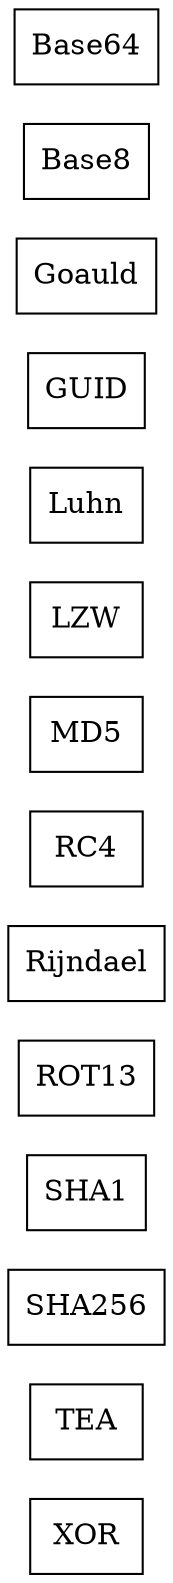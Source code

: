 strict digraph class_diagram {
  rankdir=LR;
  TypeXOR[
    label="XOR",
    URL="XOR.html",
    tooltip="com.sekati.crypt.XOR",
    shape="record"
  ];
  TypeTEA[
    label="TEA",
    URL="TEA.html",
    tooltip="com.sekati.crypt.TEA",
    shape="record"
  ];
  TypeSHA256[
    label="SHA256",
    URL="SHA256.html",
    tooltip="com.sekati.crypt.SHA256",
    shape="record"
  ];
  TypeSHA1[
    label="SHA1",
    URL="SHA1.html",
    tooltip="com.sekati.crypt.SHA1",
    shape="record"
  ];
  TypeROT13[
    label="ROT13",
    URL="ROT13.html",
    tooltip="com.sekati.crypt.ROT13",
    shape="record"
  ];
  TypeRijndael[
    label="Rijndael",
    URL="Rijndael.html",
    tooltip="com.sekati.crypt.Rijndael",
    shape="record"
  ];
  TypeRC4[
    label="RC4",
    URL="RC4.html",
    tooltip="com.sekati.crypt.RC4",
    shape="record"
  ];
  TypeMD5[
    label="MD5",
    URL="MD5.html",
    tooltip="com.sekati.crypt.MD5",
    shape="record"
  ];
  TypeLZW[
    label="LZW",
    URL="LZW.html",
    tooltip="com.sekati.crypt.LZW",
    shape="record"
  ];
  TypeLuhn[
    label="Luhn",
    URL="Luhn.html",
    tooltip="com.sekati.crypt.Luhn",
    shape="record"
  ];
  TypeGUID[
    label="GUID",
    URL="GUID.html",
    tooltip="com.sekati.crypt.GUID",
    shape="record"
  ];
  TypeGoauld[
    label="Goauld",
    URL="Goauld.html",
    tooltip="com.sekati.crypt.Goauld",
    shape="record"
  ];
  TypeBase8[
    label="Base8",
    URL="Base8.html",
    tooltip="com.sekati.crypt.Base8",
    shape="record"
  ];
  TypeBase64[
    label="Base64",
    URL="Base64.html",
    tooltip="com.sekati.crypt.Base64",
    shape="record"
  ];
}
